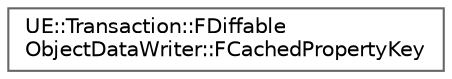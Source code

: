 digraph "Graphical Class Hierarchy"
{
 // INTERACTIVE_SVG=YES
 // LATEX_PDF_SIZE
  bgcolor="transparent";
  edge [fontname=Helvetica,fontsize=10,labelfontname=Helvetica,labelfontsize=10];
  node [fontname=Helvetica,fontsize=10,shape=box,height=0.2,width=0.4];
  rankdir="LR";
  Node0 [id="Node000000",label="UE::Transaction::FDiffable\lObjectDataWriter::FCachedPropertyKey",height=0.2,width=0.4,color="grey40", fillcolor="white", style="filled",URL="$d6/d0a/structUE_1_1Transaction_1_1FDiffableObjectDataWriter_1_1FCachedPropertyKey.html",tooltip=" "];
}
